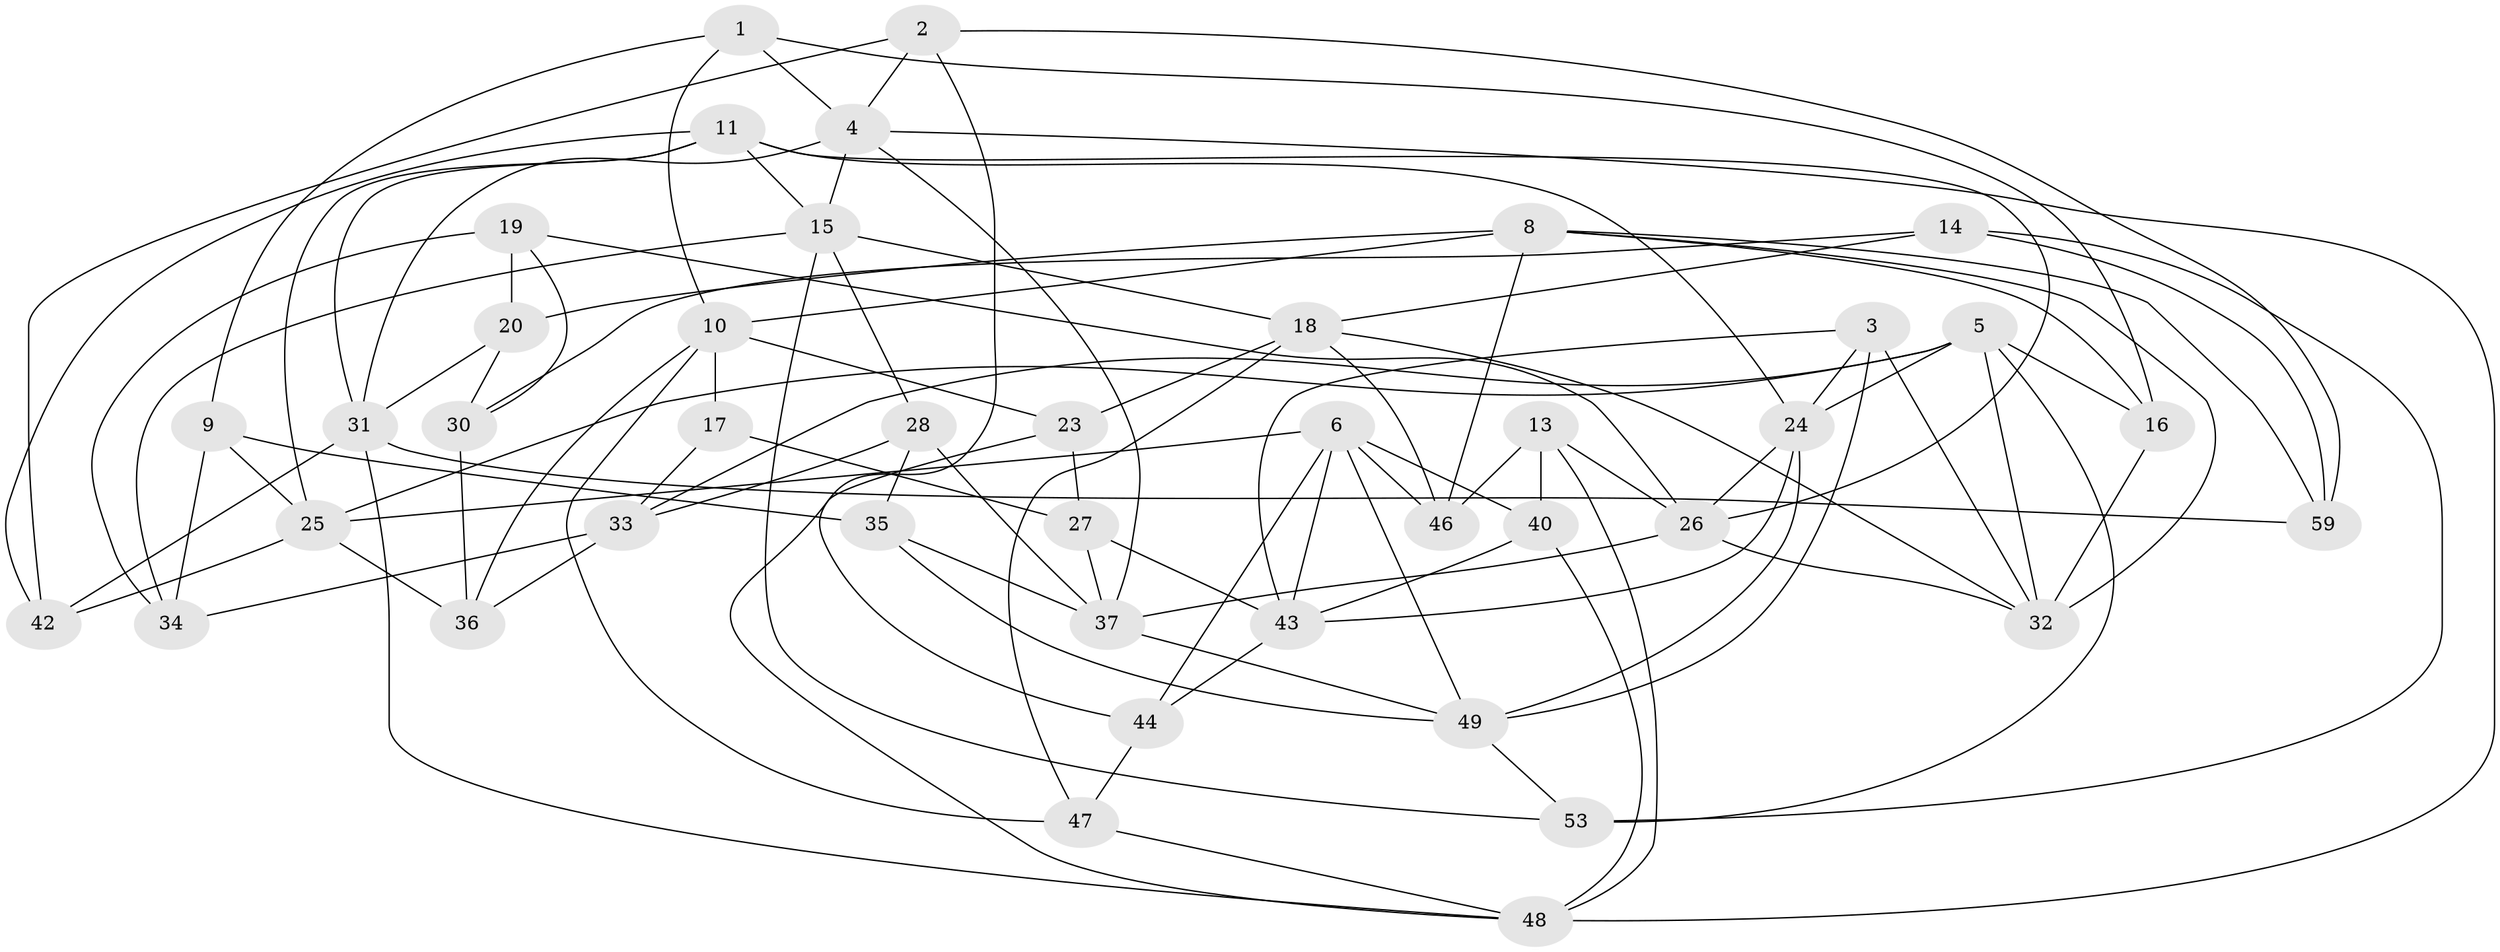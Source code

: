 // original degree distribution, {4: 1.0}
// Generated by graph-tools (version 1.1) at 2025/11/02/27/25 16:11:49]
// undirected, 42 vertices, 101 edges
graph export_dot {
graph [start="1"]
  node [color=gray90,style=filled];
  1;
  2;
  3;
  4 [super="+41"];
  5 [super="+22"];
  6 [super="+7"];
  8 [super="+21"];
  9;
  10 [super="+45"];
  11 [super="+12"];
  13;
  14;
  15 [super="+55"];
  16;
  17;
  18 [super="+29"];
  19;
  20;
  23;
  24 [super="+38"];
  25 [super="+54"];
  26 [super="+60"];
  27;
  28;
  30;
  31 [super="+58"];
  32 [super="+51"];
  33 [super="+39"];
  34;
  35;
  36;
  37 [super="+52"];
  40;
  42;
  43 [super="+57"];
  44;
  46;
  47;
  48 [super="+50"];
  49 [super="+56"];
  53;
  59;
  1 -- 10;
  1 -- 16;
  1 -- 9;
  1 -- 4;
  2 -- 42;
  2 -- 4;
  2 -- 44;
  2 -- 59;
  3 -- 49;
  3 -- 32;
  3 -- 43;
  3 -- 24;
  4 -- 15;
  4 -- 31;
  4 -- 48;
  4 -- 37;
  5 -- 16;
  5 -- 33;
  5 -- 24;
  5 -- 32;
  5 -- 25;
  5 -- 53;
  6 -- 25;
  6 -- 44;
  6 -- 49;
  6 -- 40;
  6 -- 46;
  6 -- 43;
  8 -- 20;
  8 -- 16;
  8 -- 59;
  8 -- 46;
  8 -- 10;
  8 -- 32;
  9 -- 34;
  9 -- 35;
  9 -- 25;
  10 -- 23;
  10 -- 17;
  10 -- 36;
  10 -- 47;
  11 -- 42;
  11 -- 15;
  11 -- 25;
  11 -- 26;
  11 -- 31;
  11 -- 24;
  13 -- 46;
  13 -- 40;
  13 -- 26;
  13 -- 48;
  14 -- 59;
  14 -- 18;
  14 -- 53;
  14 -- 30;
  15 -- 34;
  15 -- 28;
  15 -- 53;
  15 -- 18;
  16 -- 32;
  17 -- 33 [weight=2];
  17 -- 27;
  18 -- 46;
  18 -- 32;
  18 -- 47;
  18 -- 23;
  19 -- 30;
  19 -- 20;
  19 -- 34;
  19 -- 26;
  20 -- 31;
  20 -- 30;
  23 -- 48;
  23 -- 27;
  24 -- 49;
  24 -- 26;
  24 -- 43;
  25 -- 42;
  25 -- 36;
  26 -- 32;
  26 -- 37;
  27 -- 37;
  27 -- 43;
  28 -- 35;
  28 -- 33;
  28 -- 37;
  30 -- 36;
  31 -- 48;
  31 -- 42;
  31 -- 59;
  33 -- 36;
  33 -- 34;
  35 -- 37;
  35 -- 49;
  37 -- 49;
  40 -- 48;
  40 -- 43;
  43 -- 44;
  44 -- 47;
  47 -- 48;
  49 -- 53;
}

